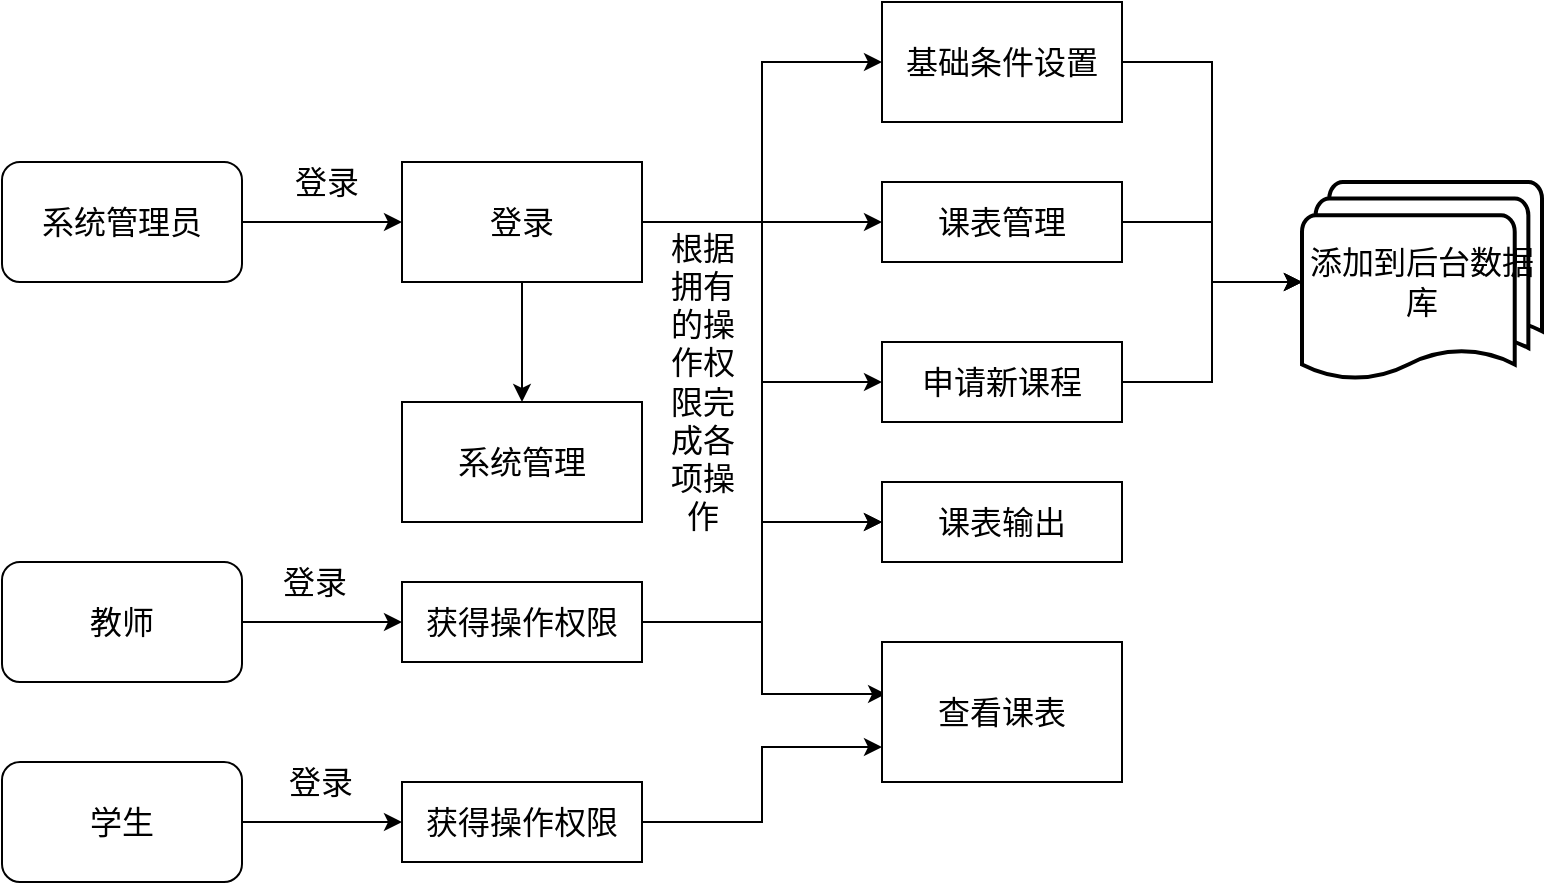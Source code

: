 <mxfile version="25.0.3">
  <diagram name="第 1 页" id="mMuO-To2UXfpXY_WQuYA">
    <mxGraphModel dx="784" dy="1133" grid="1" gridSize="10" guides="1" tooltips="1" connect="1" arrows="1" fold="1" page="1" pageScale="1" pageWidth="5000" pageHeight="5000" math="0" shadow="0">
      <root>
        <mxCell id="0" />
        <mxCell id="1" parent="0" />
        <mxCell id="MIiEvwz3mjyiy-l0bOhD-12" style="edgeStyle=orthogonalEdgeStyle;rounded=0;orthogonalLoop=1;jettySize=auto;html=1;fontSize=16;" edge="1" parent="1" source="MIiEvwz3mjyiy-l0bOhD-1" target="MIiEvwz3mjyiy-l0bOhD-3">
          <mxGeometry relative="1" as="geometry" />
        </mxCell>
        <mxCell id="MIiEvwz3mjyiy-l0bOhD-32" value="登录" style="edgeLabel;html=1;align=center;verticalAlign=middle;resizable=0;points=[];fontSize=16;" vertex="1" connectable="0" parent="MIiEvwz3mjyiy-l0bOhD-12">
          <mxGeometry x="0.05" relative="1" as="geometry">
            <mxPoint y="-20" as="offset" />
          </mxGeometry>
        </mxCell>
        <mxCell id="MIiEvwz3mjyiy-l0bOhD-1" value="系统管理员" style="rounded=1;whiteSpace=wrap;html=1;fontSize=16;" vertex="1" parent="1">
          <mxGeometry x="80" y="160" width="120" height="60" as="geometry" />
        </mxCell>
        <mxCell id="MIiEvwz3mjyiy-l0bOhD-11" style="edgeStyle=orthogonalEdgeStyle;rounded=0;orthogonalLoop=1;jettySize=auto;html=1;fontSize=16;" edge="1" parent="1" source="MIiEvwz3mjyiy-l0bOhD-3" target="MIiEvwz3mjyiy-l0bOhD-4">
          <mxGeometry relative="1" as="geometry" />
        </mxCell>
        <mxCell id="MIiEvwz3mjyiy-l0bOhD-21" style="edgeStyle=orthogonalEdgeStyle;rounded=0;orthogonalLoop=1;jettySize=auto;html=1;entryX=0;entryY=0.5;entryDx=0;entryDy=0;fontSize=16;" edge="1" parent="1" source="MIiEvwz3mjyiy-l0bOhD-3" target="MIiEvwz3mjyiy-l0bOhD-6">
          <mxGeometry relative="1" as="geometry" />
        </mxCell>
        <mxCell id="MIiEvwz3mjyiy-l0bOhD-22" style="edgeStyle=orthogonalEdgeStyle;rounded=0;orthogonalLoop=1;jettySize=auto;html=1;entryX=0;entryY=0.5;entryDx=0;entryDy=0;fontSize=16;" edge="1" parent="1" source="MIiEvwz3mjyiy-l0bOhD-3" target="MIiEvwz3mjyiy-l0bOhD-18">
          <mxGeometry relative="1" as="geometry" />
        </mxCell>
        <mxCell id="MIiEvwz3mjyiy-l0bOhD-23" style="edgeStyle=orthogonalEdgeStyle;rounded=0;orthogonalLoop=1;jettySize=auto;html=1;entryX=0;entryY=0.5;entryDx=0;entryDy=0;fontSize=16;" edge="1" parent="1" source="MIiEvwz3mjyiy-l0bOhD-3" target="MIiEvwz3mjyiy-l0bOhD-19">
          <mxGeometry relative="1" as="geometry" />
        </mxCell>
        <mxCell id="MIiEvwz3mjyiy-l0bOhD-37" value="根据&lt;div&gt;拥有&lt;div&gt;的操&lt;/div&gt;&lt;div&gt;作权&lt;/div&gt;&lt;div&gt;限完&lt;/div&gt;&lt;div&gt;成各&lt;/div&gt;&lt;div&gt;项操&lt;/div&gt;&lt;div&gt;作&lt;/div&gt;&lt;/div&gt;" style="edgeLabel;html=1;align=center;verticalAlign=middle;resizable=0;points=[];fontSize=16;" vertex="1" connectable="0" parent="MIiEvwz3mjyiy-l0bOhD-23">
          <mxGeometry x="-0.118" y="-1" relative="1" as="geometry">
            <mxPoint x="-29" y="21" as="offset" />
          </mxGeometry>
        </mxCell>
        <mxCell id="MIiEvwz3mjyiy-l0bOhD-28" style="edgeStyle=orthogonalEdgeStyle;rounded=0;orthogonalLoop=1;jettySize=auto;html=1;entryX=0;entryY=0.5;entryDx=0;entryDy=0;fontSize=16;" edge="1" parent="1" source="MIiEvwz3mjyiy-l0bOhD-3" target="MIiEvwz3mjyiy-l0bOhD-5">
          <mxGeometry relative="1" as="geometry" />
        </mxCell>
        <mxCell id="MIiEvwz3mjyiy-l0bOhD-3" value="登录" style="rounded=0;whiteSpace=wrap;html=1;fontSize=16;" vertex="1" parent="1">
          <mxGeometry x="280" y="160" width="120" height="60" as="geometry" />
        </mxCell>
        <mxCell id="MIiEvwz3mjyiy-l0bOhD-4" value="系统管理" style="rounded=0;whiteSpace=wrap;html=1;fontSize=16;" vertex="1" parent="1">
          <mxGeometry x="280" y="280" width="120" height="60" as="geometry" />
        </mxCell>
        <mxCell id="MIiEvwz3mjyiy-l0bOhD-5" value="基础条件设置" style="rounded=0;whiteSpace=wrap;html=1;fontSize=16;" vertex="1" parent="1">
          <mxGeometry x="520" y="80" width="120" height="60" as="geometry" />
        </mxCell>
        <mxCell id="MIiEvwz3mjyiy-l0bOhD-6" value="课表管理" style="rounded=0;whiteSpace=wrap;html=1;fontSize=16;" vertex="1" parent="1">
          <mxGeometry x="520" y="170" width="120" height="40" as="geometry" />
        </mxCell>
        <mxCell id="MIiEvwz3mjyiy-l0bOhD-16" style="edgeStyle=orthogonalEdgeStyle;rounded=0;orthogonalLoop=1;jettySize=auto;html=1;fontSize=16;" edge="1" parent="1" source="MIiEvwz3mjyiy-l0bOhD-7" target="MIiEvwz3mjyiy-l0bOhD-10">
          <mxGeometry relative="1" as="geometry" />
        </mxCell>
        <mxCell id="MIiEvwz3mjyiy-l0bOhD-34" value="登录" style="edgeLabel;html=1;align=center;verticalAlign=middle;resizable=0;points=[];fontSize=16;" vertex="1" connectable="0" parent="MIiEvwz3mjyiy-l0bOhD-16">
          <mxGeometry x="-0.1" y="-1" relative="1" as="geometry">
            <mxPoint y="-21" as="offset" />
          </mxGeometry>
        </mxCell>
        <mxCell id="MIiEvwz3mjyiy-l0bOhD-7" value="教师" style="rounded=1;whiteSpace=wrap;html=1;fontSize=16;" vertex="1" parent="1">
          <mxGeometry x="80" y="360" width="120" height="60" as="geometry" />
        </mxCell>
        <mxCell id="MIiEvwz3mjyiy-l0bOhD-15" style="edgeStyle=orthogonalEdgeStyle;rounded=0;orthogonalLoop=1;jettySize=auto;html=1;fontSize=16;" edge="1" parent="1" source="MIiEvwz3mjyiy-l0bOhD-8" target="MIiEvwz3mjyiy-l0bOhD-9">
          <mxGeometry relative="1" as="geometry" />
        </mxCell>
        <mxCell id="MIiEvwz3mjyiy-l0bOhD-36" value="登录" style="edgeLabel;html=1;align=center;verticalAlign=middle;resizable=0;points=[];fontSize=16;" vertex="1" connectable="0" parent="MIiEvwz3mjyiy-l0bOhD-15">
          <mxGeometry x="-0.025" y="-1" relative="1" as="geometry">
            <mxPoint y="-21" as="offset" />
          </mxGeometry>
        </mxCell>
        <mxCell id="MIiEvwz3mjyiy-l0bOhD-8" value="学生" style="rounded=1;whiteSpace=wrap;html=1;fontSize=16;" vertex="1" parent="1">
          <mxGeometry x="80" y="460" width="120" height="60" as="geometry" />
        </mxCell>
        <mxCell id="MIiEvwz3mjyiy-l0bOhD-25" style="edgeStyle=orthogonalEdgeStyle;rounded=0;orthogonalLoop=1;jettySize=auto;html=1;entryX=0;entryY=0.75;entryDx=0;entryDy=0;fontSize=16;" edge="1" parent="1" source="MIiEvwz3mjyiy-l0bOhD-9" target="MIiEvwz3mjyiy-l0bOhD-14">
          <mxGeometry relative="1" as="geometry" />
        </mxCell>
        <mxCell id="MIiEvwz3mjyiy-l0bOhD-9" value="获得操作权限" style="rounded=0;whiteSpace=wrap;html=1;fontSize=16;" vertex="1" parent="1">
          <mxGeometry x="280" y="470" width="120" height="40" as="geometry" />
        </mxCell>
        <mxCell id="MIiEvwz3mjyiy-l0bOhD-24" style="edgeStyle=orthogonalEdgeStyle;rounded=0;orthogonalLoop=1;jettySize=auto;html=1;entryX=0.017;entryY=0.371;entryDx=0;entryDy=0;entryPerimeter=0;fontSize=16;" edge="1" parent="1" source="MIiEvwz3mjyiy-l0bOhD-10" target="MIiEvwz3mjyiy-l0bOhD-14">
          <mxGeometry relative="1" as="geometry" />
        </mxCell>
        <mxCell id="MIiEvwz3mjyiy-l0bOhD-26" style="edgeStyle=orthogonalEdgeStyle;rounded=0;orthogonalLoop=1;jettySize=auto;html=1;entryX=0;entryY=0.5;entryDx=0;entryDy=0;fontSize=16;" edge="1" parent="1" source="MIiEvwz3mjyiy-l0bOhD-10" target="MIiEvwz3mjyiy-l0bOhD-19">
          <mxGeometry relative="1" as="geometry" />
        </mxCell>
        <mxCell id="MIiEvwz3mjyiy-l0bOhD-10" value="获得操作权限" style="rounded=0;whiteSpace=wrap;html=1;fontSize=16;" vertex="1" parent="1">
          <mxGeometry x="280" y="370" width="120" height="40" as="geometry" />
        </mxCell>
        <mxCell id="MIiEvwz3mjyiy-l0bOhD-14" value="查看课表" style="rounded=0;whiteSpace=wrap;html=1;fontSize=16;" vertex="1" parent="1">
          <mxGeometry x="520" y="400" width="120" height="70" as="geometry" />
        </mxCell>
        <mxCell id="MIiEvwz3mjyiy-l0bOhD-18" value="申请新课程" style="rounded=0;whiteSpace=wrap;html=1;fontSize=16;" vertex="1" parent="1">
          <mxGeometry x="520" y="250" width="120" height="40" as="geometry" />
        </mxCell>
        <mxCell id="MIiEvwz3mjyiy-l0bOhD-19" value="课表输出" style="rounded=0;whiteSpace=wrap;html=1;fontSize=16;" vertex="1" parent="1">
          <mxGeometry x="520" y="320" width="120" height="40" as="geometry" />
        </mxCell>
        <mxCell id="MIiEvwz3mjyiy-l0bOhD-20" value="添加到后台数据库" style="strokeWidth=2;html=1;shape=mxgraph.flowchart.multi-document;whiteSpace=wrap;fontSize=16;" vertex="1" parent="1">
          <mxGeometry x="730" y="170" width="120" height="100" as="geometry" />
        </mxCell>
        <mxCell id="MIiEvwz3mjyiy-l0bOhD-29" style="edgeStyle=orthogonalEdgeStyle;rounded=0;orthogonalLoop=1;jettySize=auto;html=1;entryX=0;entryY=0.5;entryDx=0;entryDy=0;entryPerimeter=0;fontSize=16;" edge="1" parent="1" source="MIiEvwz3mjyiy-l0bOhD-18" target="MIiEvwz3mjyiy-l0bOhD-20">
          <mxGeometry relative="1" as="geometry" />
        </mxCell>
        <mxCell id="MIiEvwz3mjyiy-l0bOhD-30" style="edgeStyle=orthogonalEdgeStyle;rounded=0;orthogonalLoop=1;jettySize=auto;html=1;entryX=0;entryY=0.5;entryDx=0;entryDy=0;entryPerimeter=0;fontSize=16;" edge="1" parent="1" source="MIiEvwz3mjyiy-l0bOhD-6" target="MIiEvwz3mjyiy-l0bOhD-20">
          <mxGeometry relative="1" as="geometry" />
        </mxCell>
        <mxCell id="MIiEvwz3mjyiy-l0bOhD-31" style="edgeStyle=orthogonalEdgeStyle;rounded=0;orthogonalLoop=1;jettySize=auto;html=1;entryX=0;entryY=0.5;entryDx=0;entryDy=0;entryPerimeter=0;fontSize=16;" edge="1" parent="1" source="MIiEvwz3mjyiy-l0bOhD-5" target="MIiEvwz3mjyiy-l0bOhD-20">
          <mxGeometry relative="1" as="geometry" />
        </mxCell>
      </root>
    </mxGraphModel>
  </diagram>
</mxfile>
